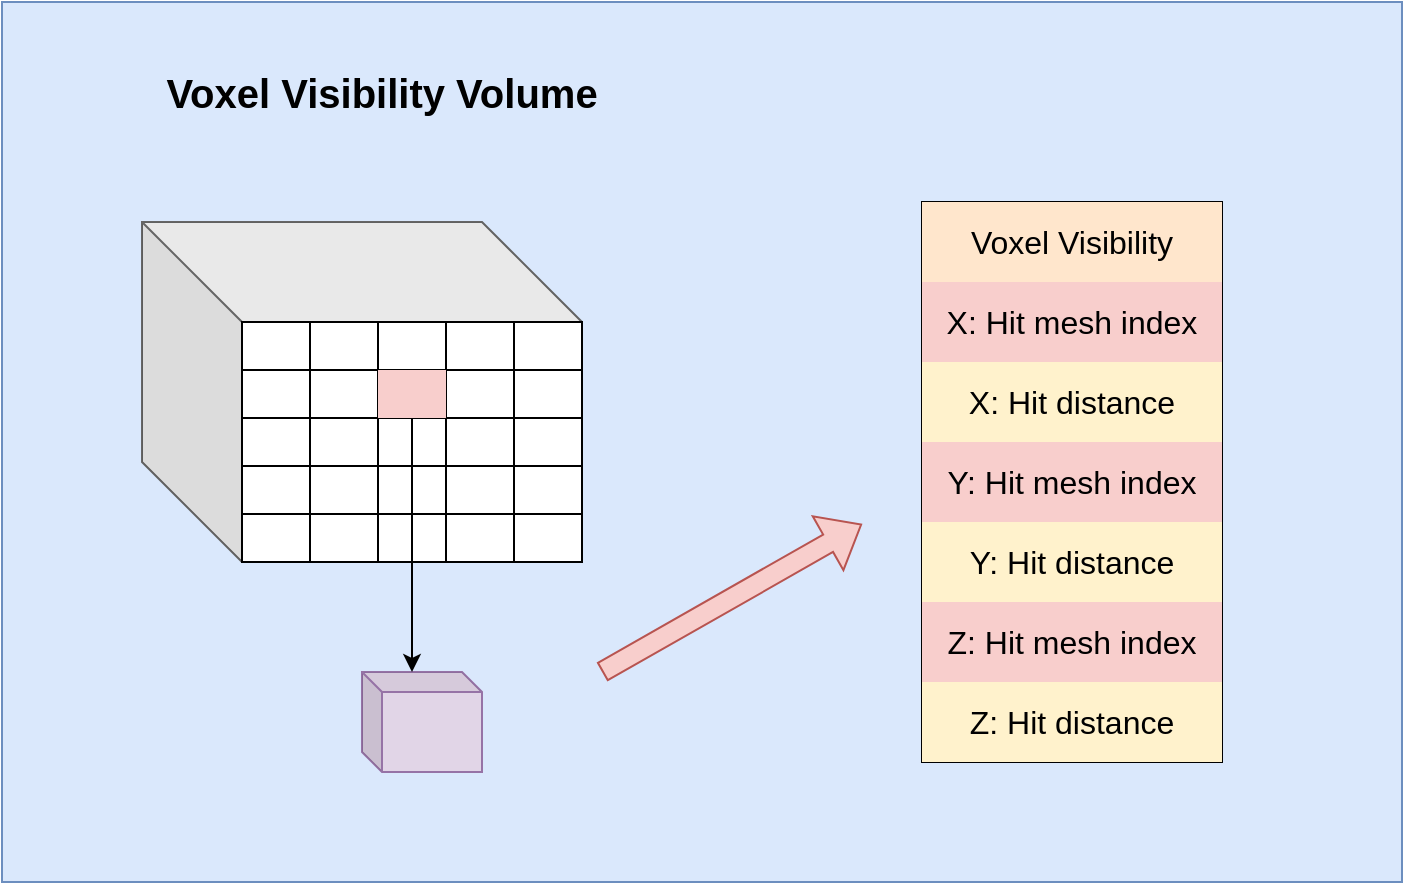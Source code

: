 <mxfile version="24.2.5" type="device">
  <diagram name="第 1 页" id="8iPBEWObfus-JTDACWeu">
    <mxGraphModel dx="2074" dy="1205" grid="1" gridSize="10" guides="1" tooltips="1" connect="1" arrows="1" fold="1" page="1" pageScale="1" pageWidth="827" pageHeight="1169" math="0" shadow="0">
      <root>
        <mxCell id="0" />
        <mxCell id="1" parent="0" />
        <mxCell id="LG96tNLQgG1vnL1AxYTh-1" value="" style="rounded=0;whiteSpace=wrap;html=1;fillColor=#dae8fc;strokeColor=#6c8ebf;" vertex="1" parent="1">
          <mxGeometry x="50" y="240" width="700" height="440" as="geometry" />
        </mxCell>
        <mxCell id="LG96tNLQgG1vnL1AxYTh-2" value="" style="shape=cube;whiteSpace=wrap;html=1;boundedLbl=1;backgroundOutline=1;darkOpacity=0.05;darkOpacity2=0.1;size=50;container=0;fillColor=#f5f5f5;strokeColor=#666666;fontColor=#333333;" vertex="1" parent="1">
          <mxGeometry x="120" y="350" width="220" height="170" as="geometry" />
        </mxCell>
        <mxCell id="LG96tNLQgG1vnL1AxYTh-3" value="" style="shape=table;startSize=0;container=1;collapsible=0;childLayout=tableLayout;fontSize=16;" vertex="1" parent="1">
          <mxGeometry x="170" y="400" width="170" height="120" as="geometry" />
        </mxCell>
        <mxCell id="LG96tNLQgG1vnL1AxYTh-4" value="" style="shape=tableRow;horizontal=0;startSize=0;swimlaneHead=0;swimlaneBody=0;strokeColor=inherit;top=0;left=0;bottom=0;right=0;collapsible=0;dropTarget=0;fillColor=none;points=[[0,0.5],[1,0.5]];portConstraint=eastwest;fontSize=16;" vertex="1" parent="LG96tNLQgG1vnL1AxYTh-3">
          <mxGeometry width="170" height="24" as="geometry" />
        </mxCell>
        <mxCell id="LG96tNLQgG1vnL1AxYTh-5" value="" style="shape=partialRectangle;html=1;whiteSpace=wrap;connectable=0;strokeColor=inherit;overflow=hidden;fillColor=none;top=0;left=0;bottom=0;right=0;pointerEvents=1;fontSize=16;" vertex="1" parent="LG96tNLQgG1vnL1AxYTh-4">
          <mxGeometry width="34" height="24" as="geometry">
            <mxRectangle width="34" height="24" as="alternateBounds" />
          </mxGeometry>
        </mxCell>
        <mxCell id="LG96tNLQgG1vnL1AxYTh-6" value="" style="shape=partialRectangle;html=1;whiteSpace=wrap;connectable=0;strokeColor=inherit;overflow=hidden;fillColor=none;top=0;left=0;bottom=0;right=0;pointerEvents=1;fontSize=16;" vertex="1" parent="LG96tNLQgG1vnL1AxYTh-4">
          <mxGeometry x="34" width="34" height="24" as="geometry">
            <mxRectangle width="34" height="24" as="alternateBounds" />
          </mxGeometry>
        </mxCell>
        <mxCell id="LG96tNLQgG1vnL1AxYTh-7" value="" style="shape=partialRectangle;html=1;whiteSpace=wrap;connectable=0;strokeColor=inherit;overflow=hidden;fillColor=none;top=0;left=0;bottom=0;right=0;pointerEvents=1;fontSize=16;" vertex="1" parent="LG96tNLQgG1vnL1AxYTh-4">
          <mxGeometry x="68" width="34" height="24" as="geometry">
            <mxRectangle width="34" height="24" as="alternateBounds" />
          </mxGeometry>
        </mxCell>
        <mxCell id="LG96tNLQgG1vnL1AxYTh-8" style="shape=partialRectangle;html=1;whiteSpace=wrap;connectable=0;strokeColor=inherit;overflow=hidden;fillColor=none;top=0;left=0;bottom=0;right=0;pointerEvents=1;fontSize=16;" vertex="1" parent="LG96tNLQgG1vnL1AxYTh-4">
          <mxGeometry x="102" width="34" height="24" as="geometry">
            <mxRectangle width="34" height="24" as="alternateBounds" />
          </mxGeometry>
        </mxCell>
        <mxCell id="LG96tNLQgG1vnL1AxYTh-9" style="shape=partialRectangle;html=1;whiteSpace=wrap;connectable=0;strokeColor=inherit;overflow=hidden;fillColor=none;top=0;left=0;bottom=0;right=0;pointerEvents=1;fontSize=16;" vertex="1" parent="LG96tNLQgG1vnL1AxYTh-4">
          <mxGeometry x="136" width="34" height="24" as="geometry">
            <mxRectangle width="34" height="24" as="alternateBounds" />
          </mxGeometry>
        </mxCell>
        <mxCell id="LG96tNLQgG1vnL1AxYTh-10" style="shape=tableRow;horizontal=0;startSize=0;swimlaneHead=0;swimlaneBody=0;strokeColor=inherit;top=0;left=0;bottom=0;right=0;collapsible=0;dropTarget=0;fillColor=none;points=[[0,0.5],[1,0.5]];portConstraint=eastwest;fontSize=16;" vertex="1" parent="LG96tNLQgG1vnL1AxYTh-3">
          <mxGeometry y="24" width="170" height="24" as="geometry" />
        </mxCell>
        <mxCell id="LG96tNLQgG1vnL1AxYTh-11" style="shape=partialRectangle;html=1;whiteSpace=wrap;connectable=0;strokeColor=inherit;overflow=hidden;fillColor=none;top=0;left=0;bottom=0;right=0;pointerEvents=1;fontSize=16;" vertex="1" parent="LG96tNLQgG1vnL1AxYTh-10">
          <mxGeometry width="34" height="24" as="geometry">
            <mxRectangle width="34" height="24" as="alternateBounds" />
          </mxGeometry>
        </mxCell>
        <mxCell id="LG96tNLQgG1vnL1AxYTh-12" style="shape=partialRectangle;html=1;whiteSpace=wrap;connectable=0;strokeColor=inherit;overflow=hidden;fillColor=none;top=0;left=0;bottom=0;right=0;pointerEvents=1;fontSize=16;" vertex="1" parent="LG96tNLQgG1vnL1AxYTh-10">
          <mxGeometry x="34" width="34" height="24" as="geometry">
            <mxRectangle width="34" height="24" as="alternateBounds" />
          </mxGeometry>
        </mxCell>
        <mxCell id="LG96tNLQgG1vnL1AxYTh-13" style="shape=partialRectangle;html=1;whiteSpace=wrap;connectable=0;strokeColor=#b85450;overflow=hidden;fillColor=#f8cecc;top=0;left=0;bottom=0;right=0;pointerEvents=1;fontSize=16;" vertex="1" parent="LG96tNLQgG1vnL1AxYTh-10">
          <mxGeometry x="68" width="34" height="24" as="geometry">
            <mxRectangle width="34" height="24" as="alternateBounds" />
          </mxGeometry>
        </mxCell>
        <mxCell id="LG96tNLQgG1vnL1AxYTh-14" style="shape=partialRectangle;html=1;whiteSpace=wrap;connectable=0;strokeColor=inherit;overflow=hidden;fillColor=none;top=0;left=0;bottom=0;right=0;pointerEvents=1;fontSize=16;" vertex="1" parent="LG96tNLQgG1vnL1AxYTh-10">
          <mxGeometry x="102" width="34" height="24" as="geometry">
            <mxRectangle width="34" height="24" as="alternateBounds" />
          </mxGeometry>
        </mxCell>
        <mxCell id="LG96tNLQgG1vnL1AxYTh-15" style="shape=partialRectangle;html=1;whiteSpace=wrap;connectable=0;strokeColor=inherit;overflow=hidden;fillColor=none;top=0;left=0;bottom=0;right=0;pointerEvents=1;fontSize=16;" vertex="1" parent="LG96tNLQgG1vnL1AxYTh-10">
          <mxGeometry x="136" width="34" height="24" as="geometry">
            <mxRectangle width="34" height="24" as="alternateBounds" />
          </mxGeometry>
        </mxCell>
        <mxCell id="LG96tNLQgG1vnL1AxYTh-16" style="shape=tableRow;horizontal=0;startSize=0;swimlaneHead=0;swimlaneBody=0;strokeColor=inherit;top=0;left=0;bottom=0;right=0;collapsible=0;dropTarget=0;fillColor=none;points=[[0,0.5],[1,0.5]];portConstraint=eastwest;fontSize=16;" vertex="1" parent="LG96tNLQgG1vnL1AxYTh-3">
          <mxGeometry y="48" width="170" height="24" as="geometry" />
        </mxCell>
        <mxCell id="LG96tNLQgG1vnL1AxYTh-17" style="shape=partialRectangle;html=1;whiteSpace=wrap;connectable=0;strokeColor=inherit;overflow=hidden;fillColor=none;top=0;left=0;bottom=0;right=0;pointerEvents=1;fontSize=16;" vertex="1" parent="LG96tNLQgG1vnL1AxYTh-16">
          <mxGeometry width="34" height="24" as="geometry">
            <mxRectangle width="34" height="24" as="alternateBounds" />
          </mxGeometry>
        </mxCell>
        <mxCell id="LG96tNLQgG1vnL1AxYTh-18" style="shape=partialRectangle;html=1;whiteSpace=wrap;connectable=0;strokeColor=inherit;overflow=hidden;fillColor=none;top=0;left=0;bottom=0;right=0;pointerEvents=1;fontSize=16;" vertex="1" parent="LG96tNLQgG1vnL1AxYTh-16">
          <mxGeometry x="34" width="34" height="24" as="geometry">
            <mxRectangle width="34" height="24" as="alternateBounds" />
          </mxGeometry>
        </mxCell>
        <mxCell id="LG96tNLQgG1vnL1AxYTh-19" style="shape=partialRectangle;html=1;whiteSpace=wrap;connectable=0;strokeColor=inherit;overflow=hidden;fillColor=none;top=0;left=0;bottom=0;right=0;pointerEvents=1;fontSize=16;" vertex="1" parent="LG96tNLQgG1vnL1AxYTh-16">
          <mxGeometry x="68" width="34" height="24" as="geometry">
            <mxRectangle width="34" height="24" as="alternateBounds" />
          </mxGeometry>
        </mxCell>
        <mxCell id="LG96tNLQgG1vnL1AxYTh-20" style="shape=partialRectangle;html=1;whiteSpace=wrap;connectable=0;strokeColor=inherit;overflow=hidden;fillColor=none;top=0;left=0;bottom=0;right=0;pointerEvents=1;fontSize=16;" vertex="1" parent="LG96tNLQgG1vnL1AxYTh-16">
          <mxGeometry x="102" width="34" height="24" as="geometry">
            <mxRectangle width="34" height="24" as="alternateBounds" />
          </mxGeometry>
        </mxCell>
        <mxCell id="LG96tNLQgG1vnL1AxYTh-21" style="shape=partialRectangle;html=1;whiteSpace=wrap;connectable=0;strokeColor=inherit;overflow=hidden;fillColor=none;top=0;left=0;bottom=0;right=0;pointerEvents=1;fontSize=16;" vertex="1" parent="LG96tNLQgG1vnL1AxYTh-16">
          <mxGeometry x="136" width="34" height="24" as="geometry">
            <mxRectangle width="34" height="24" as="alternateBounds" />
          </mxGeometry>
        </mxCell>
        <mxCell id="LG96tNLQgG1vnL1AxYTh-22" value="" style="shape=tableRow;horizontal=0;startSize=0;swimlaneHead=0;swimlaneBody=0;strokeColor=inherit;top=0;left=0;bottom=0;right=0;collapsible=0;dropTarget=0;fillColor=none;points=[[0,0.5],[1,0.5]];portConstraint=eastwest;fontSize=16;" vertex="1" parent="LG96tNLQgG1vnL1AxYTh-3">
          <mxGeometry y="72" width="170" height="24" as="geometry" />
        </mxCell>
        <mxCell id="LG96tNLQgG1vnL1AxYTh-23" value="" style="shape=partialRectangle;html=1;whiteSpace=wrap;connectable=0;strokeColor=inherit;overflow=hidden;fillColor=none;top=0;left=0;bottom=0;right=0;pointerEvents=1;fontSize=16;" vertex="1" parent="LG96tNLQgG1vnL1AxYTh-22">
          <mxGeometry width="34" height="24" as="geometry">
            <mxRectangle width="34" height="24" as="alternateBounds" />
          </mxGeometry>
        </mxCell>
        <mxCell id="LG96tNLQgG1vnL1AxYTh-24" value="" style="shape=partialRectangle;html=1;whiteSpace=wrap;connectable=0;strokeColor=inherit;overflow=hidden;fillColor=none;top=0;left=0;bottom=0;right=0;pointerEvents=1;fontSize=16;" vertex="1" parent="LG96tNLQgG1vnL1AxYTh-22">
          <mxGeometry x="34" width="34" height="24" as="geometry">
            <mxRectangle width="34" height="24" as="alternateBounds" />
          </mxGeometry>
        </mxCell>
        <mxCell id="LG96tNLQgG1vnL1AxYTh-25" value="" style="shape=partialRectangle;html=1;whiteSpace=wrap;connectable=0;strokeColor=inherit;overflow=hidden;fillColor=none;top=0;left=0;bottom=0;right=0;pointerEvents=1;fontSize=16;" vertex="1" parent="LG96tNLQgG1vnL1AxYTh-22">
          <mxGeometry x="68" width="34" height="24" as="geometry">
            <mxRectangle width="34" height="24" as="alternateBounds" />
          </mxGeometry>
        </mxCell>
        <mxCell id="LG96tNLQgG1vnL1AxYTh-26" style="shape=partialRectangle;html=1;whiteSpace=wrap;connectable=0;strokeColor=inherit;overflow=hidden;fillColor=none;top=0;left=0;bottom=0;right=0;pointerEvents=1;fontSize=16;" vertex="1" parent="LG96tNLQgG1vnL1AxYTh-22">
          <mxGeometry x="102" width="34" height="24" as="geometry">
            <mxRectangle width="34" height="24" as="alternateBounds" />
          </mxGeometry>
        </mxCell>
        <mxCell id="LG96tNLQgG1vnL1AxYTh-27" style="shape=partialRectangle;html=1;whiteSpace=wrap;connectable=0;strokeColor=inherit;overflow=hidden;fillColor=none;top=0;left=0;bottom=0;right=0;pointerEvents=1;fontSize=16;" vertex="1" parent="LG96tNLQgG1vnL1AxYTh-22">
          <mxGeometry x="136" width="34" height="24" as="geometry">
            <mxRectangle width="34" height="24" as="alternateBounds" />
          </mxGeometry>
        </mxCell>
        <mxCell id="LG96tNLQgG1vnL1AxYTh-28" value="" style="shape=tableRow;horizontal=0;startSize=0;swimlaneHead=0;swimlaneBody=0;strokeColor=inherit;top=0;left=0;bottom=0;right=0;collapsible=0;dropTarget=0;fillColor=none;points=[[0,0.5],[1,0.5]];portConstraint=eastwest;fontSize=16;" vertex="1" parent="LG96tNLQgG1vnL1AxYTh-3">
          <mxGeometry y="96" width="170" height="24" as="geometry" />
        </mxCell>
        <mxCell id="LG96tNLQgG1vnL1AxYTh-29" value="" style="shape=partialRectangle;html=1;whiteSpace=wrap;connectable=0;strokeColor=inherit;overflow=hidden;fillColor=none;top=0;left=0;bottom=0;right=0;pointerEvents=1;fontSize=16;" vertex="1" parent="LG96tNLQgG1vnL1AxYTh-28">
          <mxGeometry width="34" height="24" as="geometry">
            <mxRectangle width="34" height="24" as="alternateBounds" />
          </mxGeometry>
        </mxCell>
        <mxCell id="LG96tNLQgG1vnL1AxYTh-30" value="" style="shape=partialRectangle;html=1;whiteSpace=wrap;connectable=0;strokeColor=inherit;overflow=hidden;fillColor=none;top=0;left=0;bottom=0;right=0;pointerEvents=1;fontSize=16;" vertex="1" parent="LG96tNLQgG1vnL1AxYTh-28">
          <mxGeometry x="34" width="34" height="24" as="geometry">
            <mxRectangle width="34" height="24" as="alternateBounds" />
          </mxGeometry>
        </mxCell>
        <mxCell id="LG96tNLQgG1vnL1AxYTh-31" value="" style="shape=partialRectangle;html=1;whiteSpace=wrap;connectable=0;strokeColor=inherit;overflow=hidden;fillColor=none;top=0;left=0;bottom=0;right=0;pointerEvents=1;fontSize=16;" vertex="1" parent="LG96tNLQgG1vnL1AxYTh-28">
          <mxGeometry x="68" width="34" height="24" as="geometry">
            <mxRectangle width="34" height="24" as="alternateBounds" />
          </mxGeometry>
        </mxCell>
        <mxCell id="LG96tNLQgG1vnL1AxYTh-32" style="shape=partialRectangle;html=1;whiteSpace=wrap;connectable=0;strokeColor=inherit;overflow=hidden;fillColor=none;top=0;left=0;bottom=0;right=0;pointerEvents=1;fontSize=16;" vertex="1" parent="LG96tNLQgG1vnL1AxYTh-28">
          <mxGeometry x="102" width="34" height="24" as="geometry">
            <mxRectangle width="34" height="24" as="alternateBounds" />
          </mxGeometry>
        </mxCell>
        <mxCell id="LG96tNLQgG1vnL1AxYTh-33" style="shape=partialRectangle;html=1;whiteSpace=wrap;connectable=0;strokeColor=inherit;overflow=hidden;fillColor=none;top=0;left=0;bottom=0;right=0;pointerEvents=1;fontSize=16;" vertex="1" parent="LG96tNLQgG1vnL1AxYTh-28">
          <mxGeometry x="136" width="34" height="24" as="geometry">
            <mxRectangle width="34" height="24" as="alternateBounds" />
          </mxGeometry>
        </mxCell>
        <mxCell id="LG96tNLQgG1vnL1AxYTh-34" value="Voxel Visibility Volume" style="text;html=1;align=center;verticalAlign=middle;whiteSpace=wrap;rounded=0;fontStyle=1;fontSize=20;" vertex="1" parent="1">
          <mxGeometry x="130" y="270" width="220" height="30" as="geometry" />
        </mxCell>
        <mxCell id="LG96tNLQgG1vnL1AxYTh-35" value="" style="shape=cube;whiteSpace=wrap;html=1;boundedLbl=1;backgroundOutline=1;darkOpacity=0.05;darkOpacity2=0.1;size=10;container=0;fillColor=#e1d5e7;strokeColor=#9673a6;" vertex="1" parent="1">
          <mxGeometry x="230" y="575" width="60" height="50" as="geometry" />
        </mxCell>
        <mxCell id="LG96tNLQgG1vnL1AxYTh-36" value="" style="endArrow=classic;html=1;rounded=0;entryX=0;entryY=0;entryDx=25;entryDy=0;entryPerimeter=0;" edge="1" parent="1" source="LG96tNLQgG1vnL1AxYTh-10" target="LG96tNLQgG1vnL1AxYTh-35">
          <mxGeometry width="50" height="50" relative="1" as="geometry">
            <mxPoint x="300" y="600" as="sourcePoint" />
            <mxPoint x="350" y="550" as="targetPoint" />
          </mxGeometry>
        </mxCell>
        <mxCell id="LG96tNLQgG1vnL1AxYTh-37" value="" style="shape=table;startSize=0;container=1;collapsible=0;childLayout=tableLayout;fontSize=16;" vertex="1" parent="1">
          <mxGeometry x="510" y="340" width="150" height="280" as="geometry" />
        </mxCell>
        <mxCell id="LG96tNLQgG1vnL1AxYTh-38" style="shape=tableRow;horizontal=0;startSize=0;swimlaneHead=0;swimlaneBody=0;strokeColor=inherit;top=0;left=0;bottom=0;right=0;collapsible=0;dropTarget=0;fillColor=none;points=[[0,0.5],[1,0.5]];portConstraint=eastwest;fontSize=16;" vertex="1" parent="LG96tNLQgG1vnL1AxYTh-37">
          <mxGeometry width="150" height="40" as="geometry" />
        </mxCell>
        <mxCell id="LG96tNLQgG1vnL1AxYTh-39" value="Voxel Visibility" style="shape=partialRectangle;html=1;whiteSpace=wrap;connectable=0;strokeColor=#d79b00;overflow=hidden;fillColor=#ffe6cc;top=0;left=0;bottom=0;right=0;pointerEvents=1;fontSize=16;" vertex="1" parent="LG96tNLQgG1vnL1AxYTh-38">
          <mxGeometry width="150" height="40" as="geometry">
            <mxRectangle width="150" height="40" as="alternateBounds" />
          </mxGeometry>
        </mxCell>
        <mxCell id="LG96tNLQgG1vnL1AxYTh-40" value="" style="shape=tableRow;horizontal=0;startSize=0;swimlaneHead=0;swimlaneBody=0;strokeColor=inherit;top=0;left=0;bottom=0;right=0;collapsible=0;dropTarget=0;fillColor=none;points=[[0,0.5],[1,0.5]];portConstraint=eastwest;fontSize=16;" vertex="1" parent="LG96tNLQgG1vnL1AxYTh-37">
          <mxGeometry y="40" width="150" height="40" as="geometry" />
        </mxCell>
        <mxCell id="LG96tNLQgG1vnL1AxYTh-41" value="X: Hit mesh index" style="shape=partialRectangle;html=1;whiteSpace=wrap;connectable=0;strokeColor=#b85450;overflow=hidden;fillColor=#f8cecc;top=0;left=0;bottom=0;right=0;pointerEvents=1;fontSize=16;" vertex="1" parent="LG96tNLQgG1vnL1AxYTh-40">
          <mxGeometry width="150" height="40" as="geometry">
            <mxRectangle width="150" height="40" as="alternateBounds" />
          </mxGeometry>
        </mxCell>
        <mxCell id="LG96tNLQgG1vnL1AxYTh-42" value="" style="shape=tableRow;horizontal=0;startSize=0;swimlaneHead=0;swimlaneBody=0;strokeColor=inherit;top=0;left=0;bottom=0;right=0;collapsible=0;dropTarget=0;fillColor=none;points=[[0,0.5],[1,0.5]];portConstraint=eastwest;fontSize=16;" vertex="1" parent="LG96tNLQgG1vnL1AxYTh-37">
          <mxGeometry y="80" width="150" height="40" as="geometry" />
        </mxCell>
        <mxCell id="LG96tNLQgG1vnL1AxYTh-43" value="X: Hit distance" style="shape=partialRectangle;html=1;whiteSpace=wrap;connectable=0;strokeColor=#d6b656;overflow=hidden;fillColor=#fff2cc;top=0;left=0;bottom=0;right=0;pointerEvents=1;fontSize=16;" vertex="1" parent="LG96tNLQgG1vnL1AxYTh-42">
          <mxGeometry width="150" height="40" as="geometry">
            <mxRectangle width="150" height="40" as="alternateBounds" />
          </mxGeometry>
        </mxCell>
        <mxCell id="LG96tNLQgG1vnL1AxYTh-44" value="" style="shape=tableRow;horizontal=0;startSize=0;swimlaneHead=0;swimlaneBody=0;strokeColor=inherit;top=0;left=0;bottom=0;right=0;collapsible=0;dropTarget=0;fillColor=none;points=[[0,0.5],[1,0.5]];portConstraint=eastwest;fontSize=16;" vertex="1" parent="LG96tNLQgG1vnL1AxYTh-37">
          <mxGeometry y="120" width="150" height="40" as="geometry" />
        </mxCell>
        <mxCell id="LG96tNLQgG1vnL1AxYTh-45" value="Y: Hit mesh index" style="shape=partialRectangle;html=1;whiteSpace=wrap;connectable=0;strokeColor=#b85450;overflow=hidden;fillColor=#f8cecc;top=0;left=0;bottom=0;right=0;pointerEvents=1;fontSize=16;" vertex="1" parent="LG96tNLQgG1vnL1AxYTh-44">
          <mxGeometry width="150" height="40" as="geometry">
            <mxRectangle width="150" height="40" as="alternateBounds" />
          </mxGeometry>
        </mxCell>
        <mxCell id="LG96tNLQgG1vnL1AxYTh-46" style="shape=tableRow;horizontal=0;startSize=0;swimlaneHead=0;swimlaneBody=0;strokeColor=inherit;top=0;left=0;bottom=0;right=0;collapsible=0;dropTarget=0;fillColor=none;points=[[0,0.5],[1,0.5]];portConstraint=eastwest;fontSize=16;" vertex="1" parent="LG96tNLQgG1vnL1AxYTh-37">
          <mxGeometry y="160" width="150" height="40" as="geometry" />
        </mxCell>
        <mxCell id="LG96tNLQgG1vnL1AxYTh-47" value="Y: Hit distance" style="shape=partialRectangle;html=1;whiteSpace=wrap;connectable=0;strokeColor=#d6b656;overflow=hidden;fillColor=#fff2cc;top=0;left=0;bottom=0;right=0;pointerEvents=1;fontSize=16;" vertex="1" parent="LG96tNLQgG1vnL1AxYTh-46">
          <mxGeometry width="150" height="40" as="geometry">
            <mxRectangle width="150" height="40" as="alternateBounds" />
          </mxGeometry>
        </mxCell>
        <mxCell id="LG96tNLQgG1vnL1AxYTh-48" style="shape=tableRow;horizontal=0;startSize=0;swimlaneHead=0;swimlaneBody=0;strokeColor=inherit;top=0;left=0;bottom=0;right=0;collapsible=0;dropTarget=0;fillColor=none;points=[[0,0.5],[1,0.5]];portConstraint=eastwest;fontSize=16;" vertex="1" parent="LG96tNLQgG1vnL1AxYTh-37">
          <mxGeometry y="200" width="150" height="40" as="geometry" />
        </mxCell>
        <mxCell id="LG96tNLQgG1vnL1AxYTh-49" value="Z: Hit mesh index" style="shape=partialRectangle;html=1;whiteSpace=wrap;connectable=0;strokeColor=#b85450;overflow=hidden;fillColor=#f8cecc;top=0;left=0;bottom=0;right=0;pointerEvents=1;fontSize=16;" vertex="1" parent="LG96tNLQgG1vnL1AxYTh-48">
          <mxGeometry width="150" height="40" as="geometry">
            <mxRectangle width="150" height="40" as="alternateBounds" />
          </mxGeometry>
        </mxCell>
        <mxCell id="LG96tNLQgG1vnL1AxYTh-50" style="shape=tableRow;horizontal=0;startSize=0;swimlaneHead=0;swimlaneBody=0;strokeColor=inherit;top=0;left=0;bottom=0;right=0;collapsible=0;dropTarget=0;fillColor=none;points=[[0,0.5],[1,0.5]];portConstraint=eastwest;fontSize=16;" vertex="1" parent="LG96tNLQgG1vnL1AxYTh-37">
          <mxGeometry y="240" width="150" height="40" as="geometry" />
        </mxCell>
        <mxCell id="LG96tNLQgG1vnL1AxYTh-51" value="Z: Hit distance" style="shape=partialRectangle;html=1;whiteSpace=wrap;connectable=0;strokeColor=#d6b656;overflow=hidden;fillColor=#fff2cc;top=0;left=0;bottom=0;right=0;pointerEvents=1;fontSize=16;" vertex="1" parent="LG96tNLQgG1vnL1AxYTh-50">
          <mxGeometry width="150" height="40" as="geometry">
            <mxRectangle width="150" height="40" as="alternateBounds" />
          </mxGeometry>
        </mxCell>
        <mxCell id="LG96tNLQgG1vnL1AxYTh-52" value="" style="shape=flexArrow;endArrow=classic;html=1;rounded=0;fillColor=#f8cecc;strokeColor=#b85450;" edge="1" parent="1">
          <mxGeometry width="50" height="50" relative="1" as="geometry">
            <mxPoint x="350" y="575" as="sourcePoint" />
            <mxPoint x="480" y="501" as="targetPoint" />
          </mxGeometry>
        </mxCell>
      </root>
    </mxGraphModel>
  </diagram>
</mxfile>
